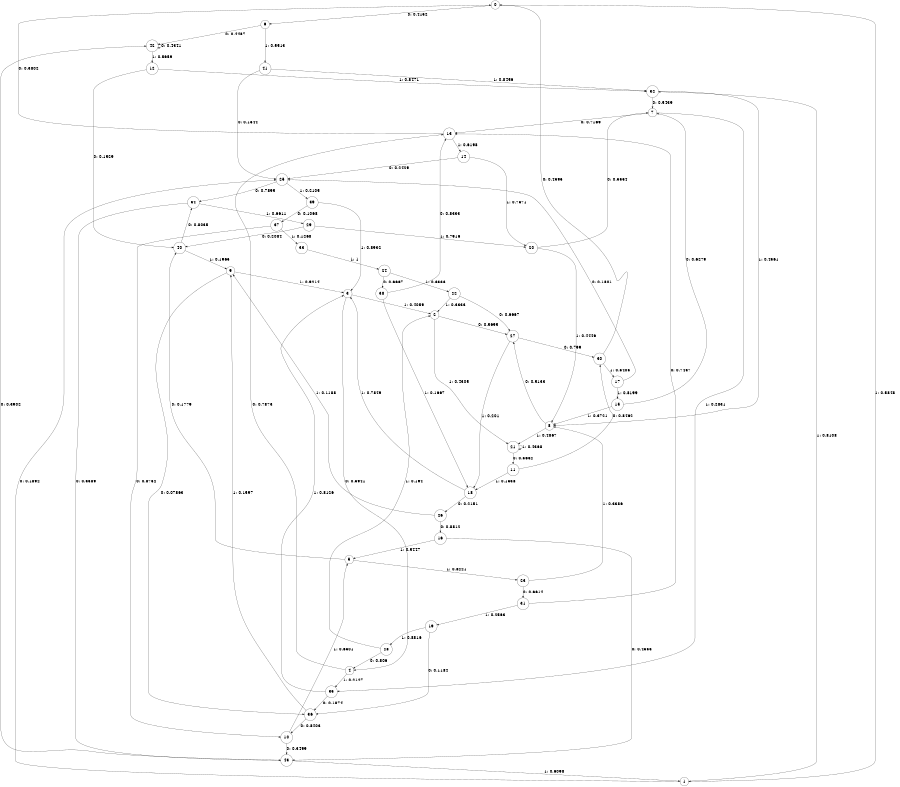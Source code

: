 digraph "ch33randomL10" {
size = "6,8.5";
ratio = "fill";
node [shape = circle];
node [fontsize = 24];
edge [fontsize = 24];
0 -> 6 [label = "0: 0.4152   "];
0 -> 1 [label = "1: 0.5848   "];
1 -> 25 [label = "0: 0.1892   "];
1 -> 32 [label = "1: 0.8108   "];
2 -> 27 [label = "0: 0.5695   "];
2 -> 21 [label = "1: 0.4305   "];
3 -> 4 [label = "0: 0.5941   "];
3 -> 2 [label = "1: 0.4059   "];
4 -> 13 [label = "0: 0.7873   "];
4 -> 35 [label = "1: 0.2127   "];
5 -> 40 [label = "0: 0.1779   "];
5 -> 23 [label = "1: 0.8221   "];
6 -> 42 [label = "0: 0.4487   "];
6 -> 41 [label = "1: 0.5513   "];
7 -> 13 [label = "0: 0.7169   "];
7 -> 35 [label = "1: 0.2831   "];
8 -> 27 [label = "0: 0.5133   "];
8 -> 21 [label = "1: 0.4867   "];
9 -> 36 [label = "0: 0.07863  "];
9 -> 3 [label = "1: 0.9214   "];
10 -> 43 [label = "0: 0.3499   "];
10 -> 5 [label = "1: 0.6501   "];
11 -> 30 [label = "0: 0.8462   "];
11 -> 18 [label = "1: 0.1538   "];
12 -> 40 [label = "0: 0.1529   "];
12 -> 32 [label = "1: 0.8471   "];
13 -> 0 [label = "0: 0.3802   "];
13 -> 14 [label = "1: 0.6198   "];
14 -> 25 [label = "0: 0.2429   "];
14 -> 20 [label = "1: 0.7571   "];
15 -> 7 [label = "0: 0.6279   "];
15 -> 8 [label = "1: 0.3721   "];
16 -> 43 [label = "0: 0.4553   "];
16 -> 5 [label = "1: 0.5447   "];
17 -> 25 [label = "0: 0.1801   "];
17 -> 15 [label = "1: 0.8199   "];
18 -> 26 [label = "0: 0.2151   "];
18 -> 3 [label = "1: 0.7849   "];
19 -> 36 [label = "0: 0.1184   "];
19 -> 28 [label = "1: 0.8816   "];
20 -> 7 [label = "0: 0.5554   "];
20 -> 8 [label = "1: 0.4446   "];
21 -> 11 [label = "0: 0.5632   "];
21 -> 21 [label = "1: 0.4368   "];
22 -> 27 [label = "0: 0.6667   "];
22 -> 2 [label = "1: 0.3333   "];
23 -> 31 [label = "0: 0.6614   "];
23 -> 8 [label = "1: 0.3386   "];
24 -> 38 [label = "0: 0.6667   "];
24 -> 22 [label = "1: 0.3333   "];
25 -> 34 [label = "0: 0.7895   "];
25 -> 39 [label = "1: 0.2105   "];
26 -> 16 [label = "0: 0.8812   "];
26 -> 9 [label = "1: 0.1188   "];
27 -> 30 [label = "0: 0.799    "];
27 -> 18 [label = "1: 0.201    "];
28 -> 4 [label = "0: 0.806    "];
28 -> 2 [label = "1: 0.194    "];
29 -> 40 [label = "0: 0.2084   "];
29 -> 20 [label = "1: 0.7916   "];
30 -> 0 [label = "0: 0.4595   "];
30 -> 17 [label = "1: 0.5405   "];
31 -> 13 [label = "0: 0.7437   "];
31 -> 19 [label = "1: 0.2563   "];
32 -> 7 [label = "0: 0.5439   "];
32 -> 8 [label = "1: 0.4561   "];
33 -> 24 [label = "1: 1        "];
34 -> 43 [label = "0: 0.3389   "];
34 -> 29 [label = "1: 0.6611   "];
35 -> 36 [label = "0: 0.1874   "];
35 -> 3 [label = "1: 0.8126   "];
36 -> 10 [label = "0: 0.8403   "];
36 -> 9 [label = "1: 0.1597   "];
37 -> 10 [label = "0: 0.8732   "];
37 -> 33 [label = "1: 0.1268   "];
38 -> 13 [label = "0: 0.8333   "];
38 -> 18 [label = "1: 0.1667   "];
39 -> 37 [label = "0: 0.1068   "];
39 -> 3 [label = "1: 0.8932   "];
40 -> 34 [label = "0: 0.8035   "];
40 -> 9 [label = "1: 0.1965   "];
41 -> 25 [label = "0: 0.1544   "];
41 -> 32 [label = "1: 0.8456   "];
42 -> 42 [label = "0: 0.4341   "];
42 -> 12 [label = "1: 0.5659   "];
43 -> 42 [label = "0: 0.3902   "];
43 -> 1 [label = "1: 0.6098   "];
}